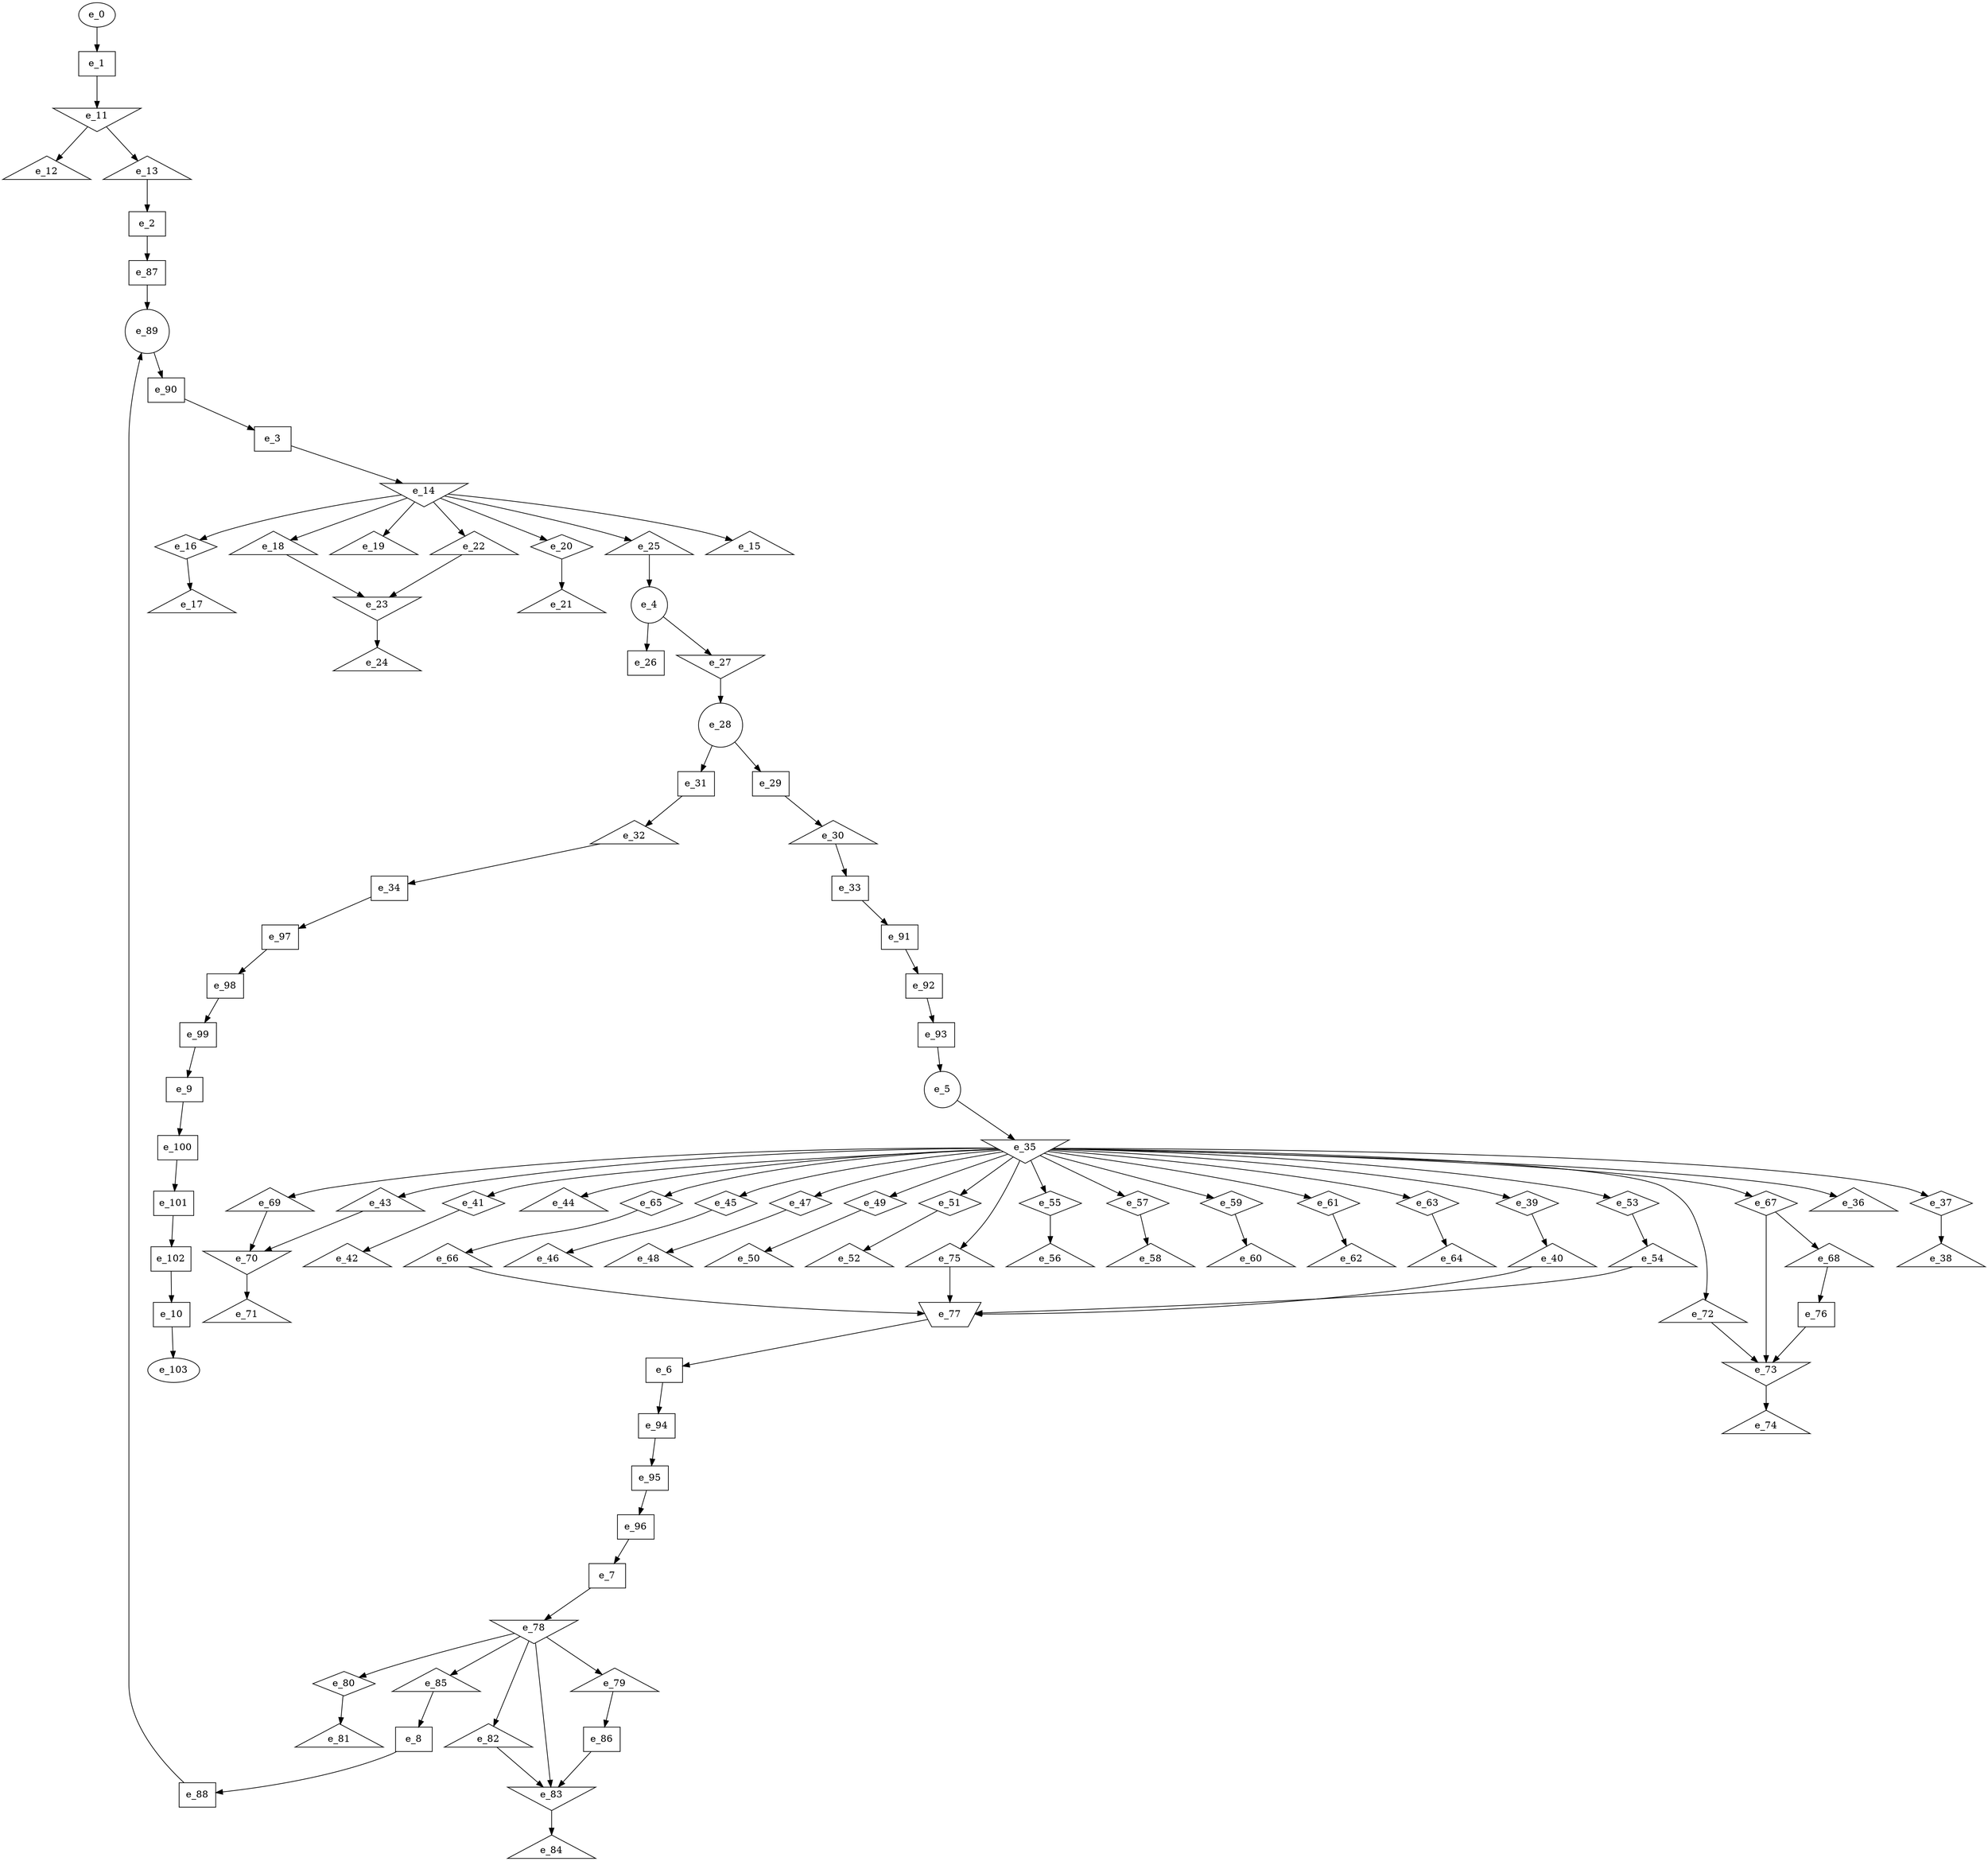 digraph control_path {
  e_0: entry_node : n ;
  e_1 [shape = dot];
  e_2 [shape = dot];
  e_3 [shape = dot];
  e_4 [shape = circle];
  e_5 [shape = circle];
  e_6 [shape = dot];
  e_7 [shape = dot];
  e_8 [shape = dot];
  e_9 [shape = dot];
  e_10 [shape = dot];
  e_11 [shape = invtriangle];
  e_12 [shape = triangle];
  e_13 [shape = triangle];
  e_14 [shape = invtriangle];
  e_15 [shape = triangle];
  e_16 [shape = diamond];
  e_17 [shape = triangle];
  e_18 [shape = triangle];
  e_19 [shape = triangle];
  e_20 [shape = diamond];
  e_21 [shape = triangle];
  e_22 [shape = triangle];
  e_23 [shape = invtriangle];
  e_24 [shape = triangle];
  e_25 [shape = triangle];
  e_26 [shape = dot];
  e_27 [shape = invtriangle];
  e_28 [shape = circle];
  e_29 [shape = dot];
  e_30 [shape = triangle];
  e_31 [shape = dot];
  e_32 [shape = triangle];
  e_33 [shape = dot];
  e_34 [shape = dot];
  e_35 [shape = invtriangle];
  e_36 [shape = triangle];
  e_37 [shape = diamond];
  e_38 [shape = triangle];
  e_39 [shape = diamond];
  e_40 [shape = triangle];
  e_41 [shape = diamond];
  e_42 [shape = triangle];
  e_43 [shape = triangle];
  e_44 [shape = triangle];
  e_45 [shape = diamond];
  e_46 [shape = triangle];
  e_47 [shape = diamond];
  e_48 [shape = triangle];
  e_49 [shape = diamond];
  e_50 [shape = triangle];
  e_51 [shape = diamond];
  e_52 [shape = triangle];
  e_53 [shape = diamond];
  e_54 [shape = triangle];
  e_55 [shape = diamond];
  e_56 [shape = triangle];
  e_57 [shape = diamond];
  e_58 [shape = triangle];
  e_59 [shape = diamond];
  e_60 [shape = triangle];
  e_61 [shape = diamond];
  e_62 [shape = triangle];
  e_63 [shape = diamond];
  e_64 [shape = triangle];
  e_65 [shape = diamond];
  e_66 [shape = triangle];
  e_67 [shape = diamond];
  e_68 [shape = triangle];
  e_69 [shape = triangle];
  e_70 [shape = invtriangle];
  e_71 [shape = triangle];
  e_72 [shape = triangle];
  e_73 [shape = invtriangle];
  e_74 [shape = triangle];
  e_75 [shape = triangle];
  e_76 [shape = dot];
  e_77 [shape = invtrapezium];
  e_78 [shape = invtriangle];
  e_79 [shape = triangle];
  e_80 [shape = diamond];
  e_81 [shape = triangle];
  e_82 [shape = triangle];
  e_83 [shape = invtriangle];
  e_84 [shape = triangle];
  e_85 [shape = triangle];
  e_86 [shape = dot];
  e_87 [shape = dot];
  e_88 [shape = dot];
  e_89 [shape = circle];
  e_90 [shape = dot];
  e_91 [shape = dot];
  e_92 [shape = dot];
  e_93 [shape = dot];
  e_94 [shape = dot];
  e_95 [shape = dot];
  e_96 [shape = dot];
  e_97 [shape = dot];
  e_98 [shape = dot];
  e_99 [shape = dot];
  e_100 [shape = dot];
  e_101 [shape = dot];
  e_102 [shape = dot];
  e_103: exit_node : s ;
  e_0 -> e_1;
  e_13 -> e_2;
  e_90 -> e_3;
  e_25 -> e_4;
  e_93 -> e_5;
  e_77 -> e_6;
  e_96 -> e_7;
  e_85 -> e_8;
  e_99 -> e_9;
  e_102 -> e_10;
  e_1 -> e_11;
  e_11 -> e_12;
  e_11 -> e_13;
  e_3 -> e_14;
  e_14 -> e_15;
  e_14 -> e_16;
  e_16 -> e_17;
  e_14 -> e_18;
  e_14 -> e_19;
  e_14 -> e_20;
  e_20 -> e_21;
  e_14 -> e_22;
  e_18 -> e_23;
  e_22 -> e_23;
  e_23 -> e_24;
  e_14 -> e_25;
  e_4 -> e_26;
  e_4 -> e_27;
  e_27 -> e_28;
  e_28 -> e_29;
  e_29 -> e_30;
  e_28 -> e_31;
  e_31 -> e_32;
  e_30 -> e_33;
  e_32 -> e_34;
  e_5 -> e_35;
  e_35 -> e_36;
  e_35 -> e_37;
  e_37 -> e_38;
  e_35 -> e_39;
  e_39 -> e_40;
  e_35 -> e_41;
  e_41 -> e_42;
  e_35 -> e_43;
  e_35 -> e_44;
  e_35 -> e_45;
  e_45 -> e_46;
  e_35 -> e_47;
  e_47 -> e_48;
  e_35 -> e_49;
  e_49 -> e_50;
  e_35 -> e_51;
  e_51 -> e_52;
  e_35 -> e_53;
  e_53 -> e_54;
  e_35 -> e_55;
  e_55 -> e_56;
  e_35 -> e_57;
  e_57 -> e_58;
  e_35 -> e_59;
  e_59 -> e_60;
  e_35 -> e_61;
  e_61 -> e_62;
  e_35 -> e_63;
  e_63 -> e_64;
  e_35 -> e_65;
  e_65 -> e_66;
  e_35 -> e_67;
  e_67 -> e_68;
  e_35 -> e_69;
  e_43 -> e_70;
  e_69 -> e_70;
  e_70 -> e_71;
  e_35 -> e_72;
  e_67 -> e_73;
  e_72 -> e_73;
  e_76 -> e_73;
  e_73 -> e_74;
  e_35 -> e_75;
  e_68 -> e_76;
  e_40 -> e_77;
  e_54 -> e_77;
  e_66 -> e_77;
  e_75 -> e_77;
  e_7 -> e_78;
  e_78 -> e_79;
  e_78 -> e_80;
  e_80 -> e_81;
  e_78 -> e_82;
  e_78 -> e_83;
  e_82 -> e_83;
  e_86 -> e_83;
  e_83 -> e_84;
  e_78 -> e_85;
  e_79 -> e_86;
  e_2 -> e_87;
  e_8 -> e_88;
  e_87 -> e_89;
  e_88 -> e_89;
  e_89 -> e_90;
  e_33 -> e_91;
  e_91 -> e_92;
  e_92 -> e_93;
  e_6 -> e_94;
  e_94 -> e_95;
  e_95 -> e_96;
  e_34 -> e_97;
  e_97 -> e_98;
  e_98 -> e_99;
  e_9 -> e_100;
  e_100 -> e_101;
  e_101 -> e_102;
  e_10 -> e_103;
}
